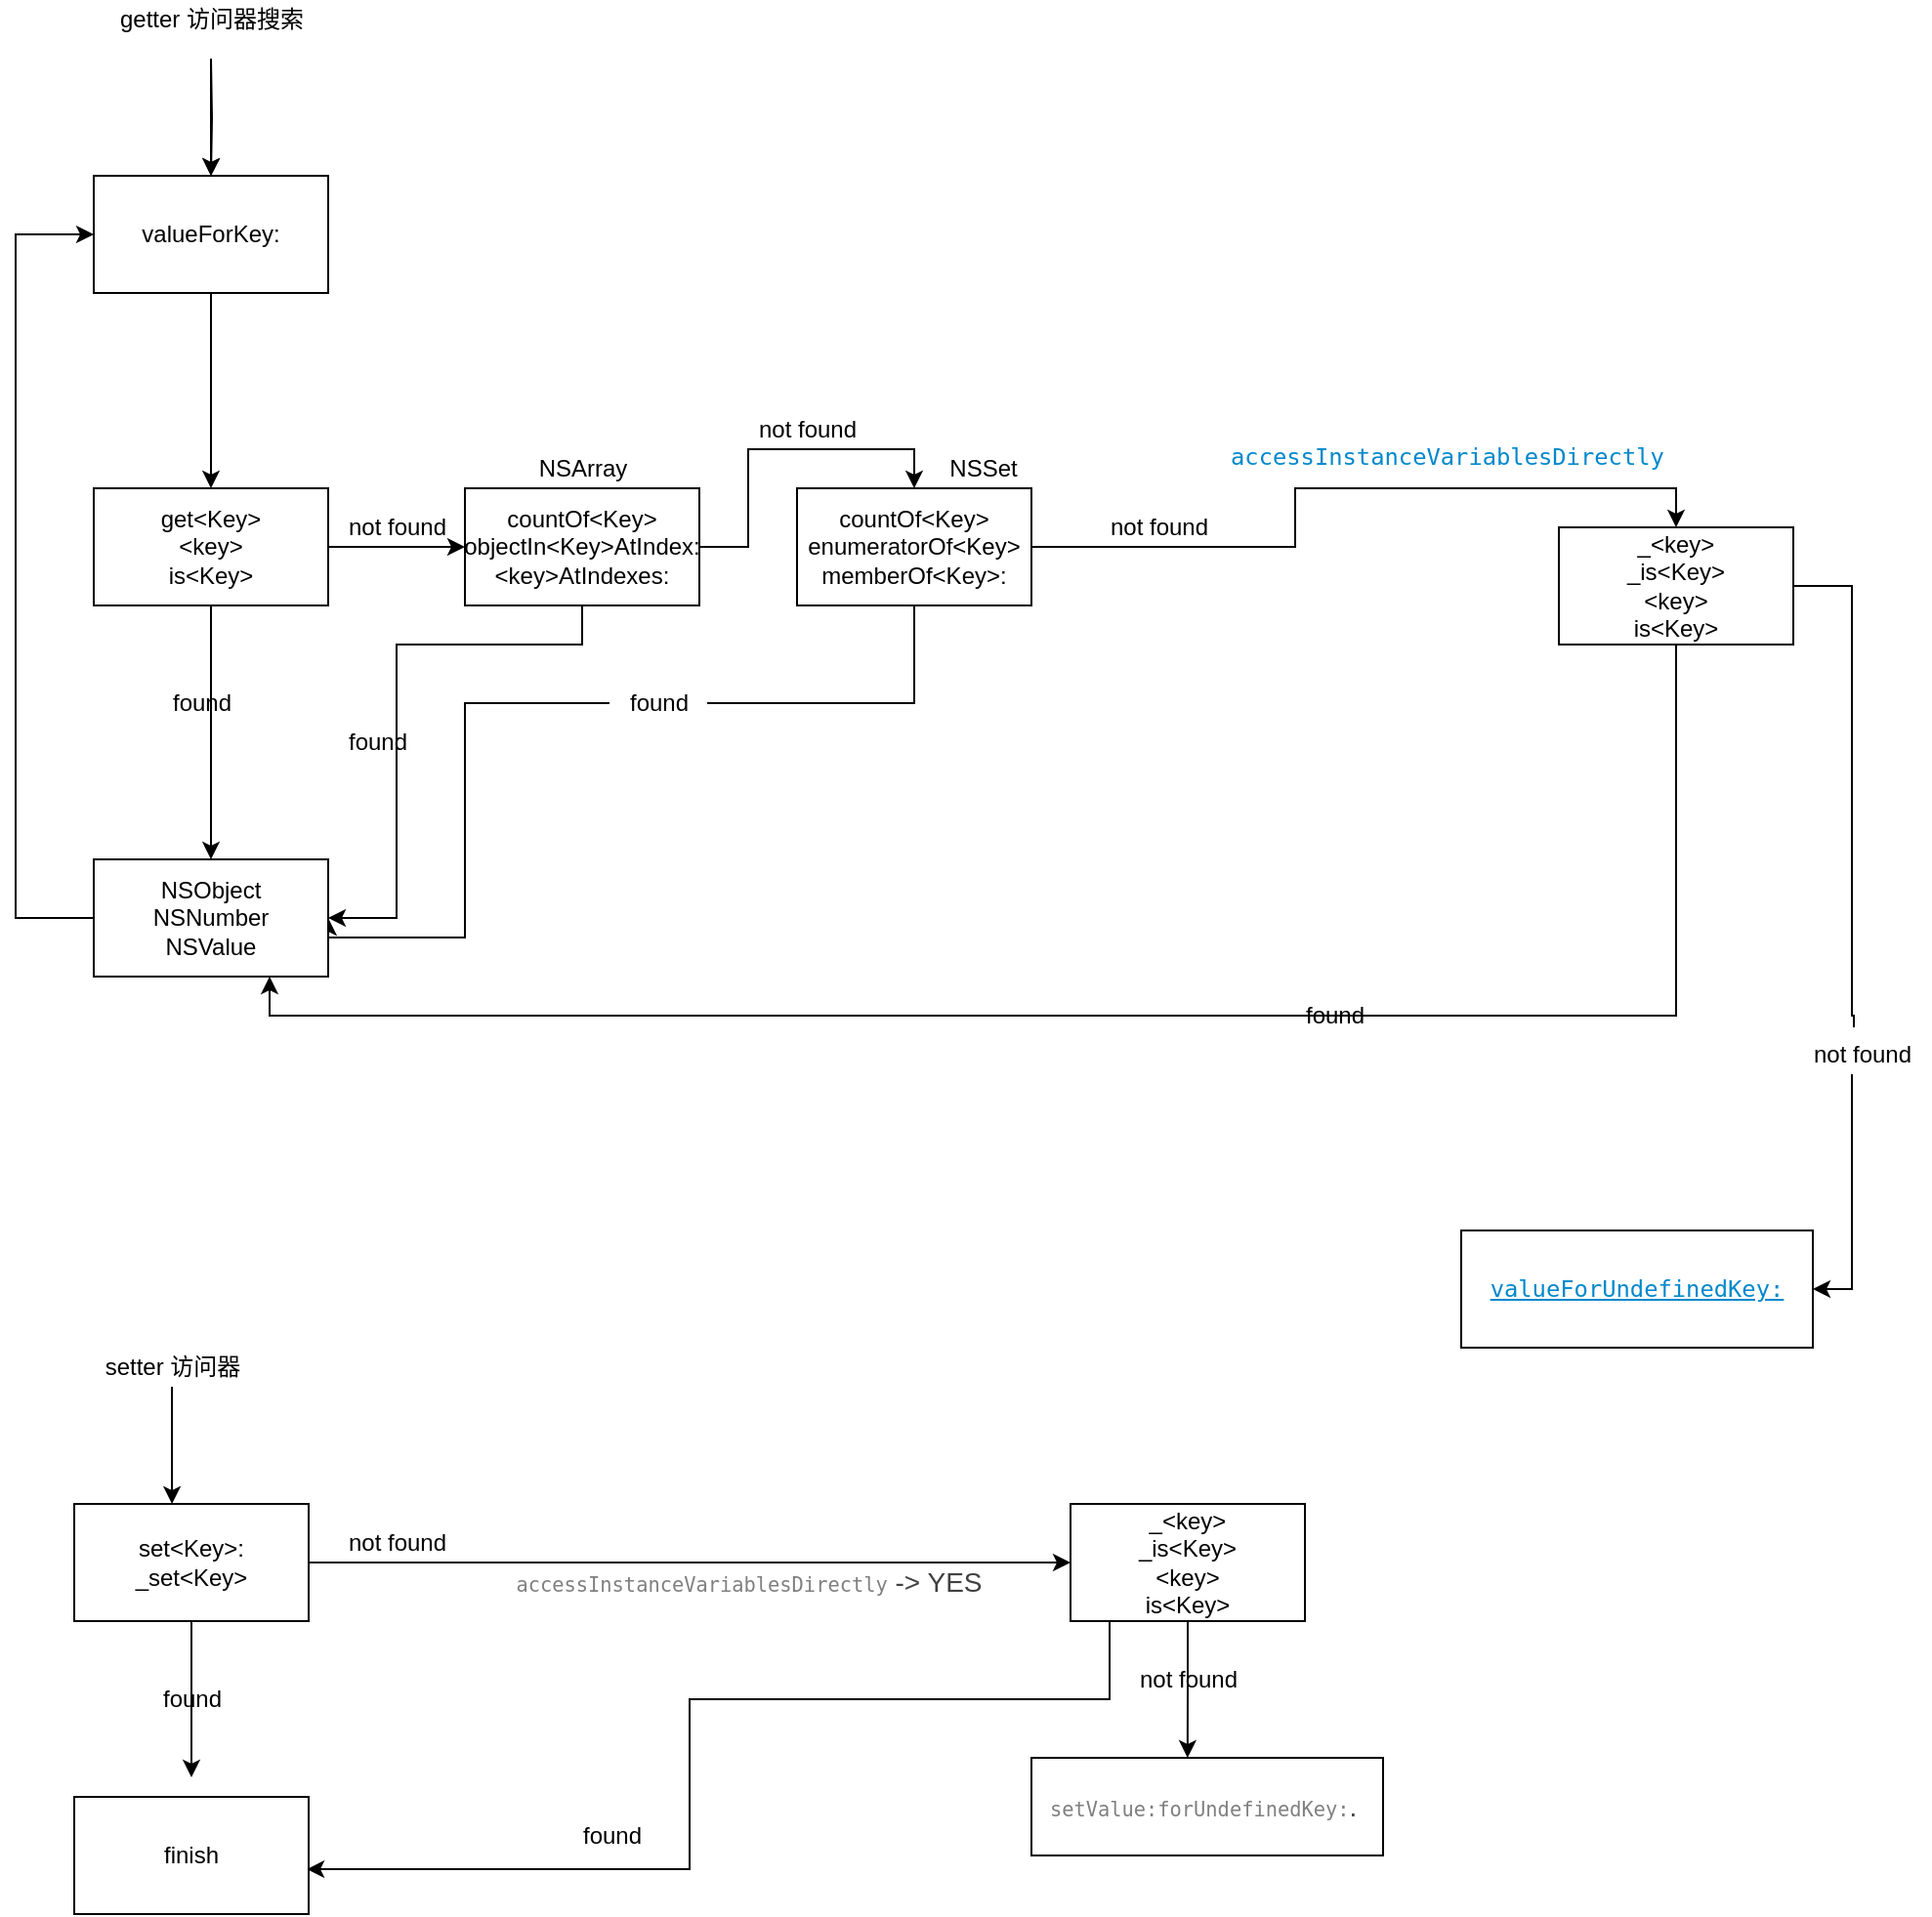 <mxfile version="14.9.6" type="device" pages="2"><diagram id="p4H3hpoomz4MHXwwsyLN" name="第 1 页"><mxGraphModel dx="1106" dy="924" grid="1" gridSize="10" guides="1" tooltips="1" connect="1" arrows="1" fold="1" page="1" pageScale="1" pageWidth="827" pageHeight="1169" math="0" shadow="0"><root><mxCell id="0"/><mxCell id="1" parent="0"/><mxCell id="HhaJb8Fryq_gTnAkz3De-5" value="" style="edgeStyle=orthogonalEdgeStyle;rounded=0;orthogonalLoop=1;jettySize=auto;html=1;" edge="1" parent="1" source="HhaJb8Fryq_gTnAkz3De-1" target="HhaJb8Fryq_gTnAkz3De-2"><mxGeometry relative="1" as="geometry"/></mxCell><mxCell id="HhaJb8Fryq_gTnAkz3De-1" value="valueForKey:" style="rounded=0;whiteSpace=wrap;html=1;" vertex="1" parent="1"><mxGeometry x="150" y="220" width="120" height="60" as="geometry"/></mxCell><mxCell id="HhaJb8Fryq_gTnAkz3De-22" value="" style="edgeStyle=orthogonalEdgeStyle;rounded=0;orthogonalLoop=1;jettySize=auto;html=1;" edge="1" parent="1" source="HhaJb8Fryq_gTnAkz3De-2" target="HhaJb8Fryq_gTnAkz3De-7"><mxGeometry relative="1" as="geometry"/></mxCell><mxCell id="HhaJb8Fryq_gTnAkz3De-26" style="edgeStyle=orthogonalEdgeStyle;rounded=0;orthogonalLoop=1;jettySize=auto;html=1;entryX=0.5;entryY=0;entryDx=0;entryDy=0;" edge="1" parent="1" source="HhaJb8Fryq_gTnAkz3De-2" target="HhaJb8Fryq_gTnAkz3De-24"><mxGeometry relative="1" as="geometry"/></mxCell><mxCell id="HhaJb8Fryq_gTnAkz3De-2" value="get&amp;lt;Key&amp;gt;&lt;br&gt;&amp;lt;key&amp;gt;&lt;br&gt;is&amp;lt;Key&amp;gt;" style="rounded=0;whiteSpace=wrap;html=1;" vertex="1" parent="1"><mxGeometry x="150" y="380" width="120" height="60" as="geometry"/></mxCell><mxCell id="HhaJb8Fryq_gTnAkz3De-3" value="" style="endArrow=classic;html=1;entryX=0.5;entryY=0;entryDx=0;entryDy=0;" edge="1" parent="1" target="HhaJb8Fryq_gTnAkz3De-1"><mxGeometry width="50" height="50" relative="1" as="geometry"><mxPoint x="210" y="160" as="sourcePoint"/><mxPoint x="380" y="430" as="targetPoint"/></mxGeometry></mxCell><mxCell id="HhaJb8Fryq_gTnAkz3De-20" style="edgeStyle=orthogonalEdgeStyle;rounded=0;orthogonalLoop=1;jettySize=auto;html=1;entryX=0.5;entryY=0;entryDx=0;entryDy=0;" edge="1" parent="1" source="HhaJb8Fryq_gTnAkz3De-7" target="HhaJb8Fryq_gTnAkz3De-8"><mxGeometry relative="1" as="geometry"/></mxCell><mxCell id="HhaJb8Fryq_gTnAkz3De-28" style="edgeStyle=orthogonalEdgeStyle;rounded=0;orthogonalLoop=1;jettySize=auto;html=1;entryX=1;entryY=0.5;entryDx=0;entryDy=0;" edge="1" parent="1" source="HhaJb8Fryq_gTnAkz3De-7" target="HhaJb8Fryq_gTnAkz3De-24"><mxGeometry relative="1" as="geometry"><Array as="points"><mxPoint x="400" y="460"/><mxPoint x="305" y="460"/><mxPoint x="305" y="600"/></Array></mxGeometry></mxCell><mxCell id="HhaJb8Fryq_gTnAkz3De-7" value="countOf&amp;lt;Key&amp;gt;&lt;br&gt;objectIn&amp;lt;Key&amp;gt;AtIndex:&lt;br&gt;&amp;lt;key&amp;gt;AtIndexes:" style="rounded=0;whiteSpace=wrap;html=1;" vertex="1" parent="1"><mxGeometry x="340" y="380" width="120" height="60" as="geometry"/></mxCell><mxCell id="HhaJb8Fryq_gTnAkz3De-16" style="edgeStyle=orthogonalEdgeStyle;rounded=0;orthogonalLoop=1;jettySize=auto;html=1;entryX=0.5;entryY=0;entryDx=0;entryDy=0;" edge="1" parent="1" source="HhaJb8Fryq_gTnAkz3De-8" target="HhaJb8Fryq_gTnAkz3De-13"><mxGeometry relative="1" as="geometry"/></mxCell><mxCell id="HhaJb8Fryq_gTnAkz3De-29" style="edgeStyle=orthogonalEdgeStyle;rounded=0;orthogonalLoop=1;jettySize=auto;html=1;entryX=1;entryY=0.5;entryDx=0;entryDy=0;startArrow=none;" edge="1" parent="1" source="HhaJb8Fryq_gTnAkz3De-33" target="HhaJb8Fryq_gTnAkz3De-24"><mxGeometry relative="1" as="geometry"><Array as="points"><mxPoint x="340" y="490"/><mxPoint x="340" y="610"/><mxPoint x="270" y="610"/></Array></mxGeometry></mxCell><mxCell id="HhaJb8Fryq_gTnAkz3De-8" value="countOf&amp;lt;Key&amp;gt;&lt;br&gt;enumeratorOf&amp;lt;Key&amp;gt;&lt;br&gt;memberOf&amp;lt;Key&amp;gt;:" style="rounded=0;whiteSpace=wrap;html=1;" vertex="1" parent="1"><mxGeometry x="510" y="380" width="120" height="60" as="geometry"/></mxCell><mxCell id="HhaJb8Fryq_gTnAkz3De-9" value="NSArray" style="text;html=1;resizable=0;autosize=1;align=center;verticalAlign=middle;points=[];fillColor=none;strokeColor=none;rounded=0;" vertex="1" parent="1"><mxGeometry x="370" y="360" width="60" height="20" as="geometry"/></mxCell><mxCell id="HhaJb8Fryq_gTnAkz3De-10" value="NSSet" style="text;html=1;resizable=0;autosize=1;align=center;verticalAlign=middle;points=[];fillColor=none;strokeColor=none;rounded=0;" vertex="1" parent="1"><mxGeometry x="580" y="360" width="50" height="20" as="geometry"/></mxCell><mxCell id="HhaJb8Fryq_gTnAkz3De-30" style="edgeStyle=orthogonalEdgeStyle;rounded=0;orthogonalLoop=1;jettySize=auto;html=1;entryX=0.75;entryY=1;entryDx=0;entryDy=0;" edge="1" parent="1" source="HhaJb8Fryq_gTnAkz3De-13" target="HhaJb8Fryq_gTnAkz3De-24"><mxGeometry relative="1" as="geometry"><Array as="points"><mxPoint x="960" y="650"/><mxPoint x="240" y="650"/></Array></mxGeometry></mxCell><mxCell id="HhaJb8Fryq_gTnAkz3De-36" style="edgeStyle=orthogonalEdgeStyle;rounded=0;orthogonalLoop=1;jettySize=auto;html=1;entryX=1;entryY=0.5;entryDx=0;entryDy=0;startArrow=none;" edge="1" parent="1" target="HhaJb8Fryq_gTnAkz3De-25"><mxGeometry relative="1" as="geometry"><mxPoint x="1050" y="680" as="sourcePoint"/><Array as="points"><mxPoint x="1050" y="790"/></Array></mxGeometry></mxCell><mxCell id="HhaJb8Fryq_gTnAkz3De-13" value="_&amp;lt;key&amp;gt;&lt;br&gt;_is&amp;lt;Key&amp;gt;&lt;br&gt;&amp;lt;key&amp;gt;&lt;br&gt;is&amp;lt;Key&amp;gt;" style="rounded=0;whiteSpace=wrap;html=1;" vertex="1" parent="1"><mxGeometry x="900" y="400" width="120" height="60" as="geometry"/></mxCell><mxCell id="HhaJb8Fryq_gTnAkz3De-18" value="&lt;meta charset=&quot;utf-8&quot;&gt;&lt;a href=&quot;https://developer.apple.com/library/archive/documentation/LegacyTechnologies/WebObjects/WebObjects_3.5/Reference/Frameworks/ObjC/EOF/EOControl/Classes/NSObjectAdditions/Description.html#//apple_ref/occ/clm/NSObject/accessInstanceVariablesDirectly&quot; style=&quot;background: rgb(255, 255, 255); border: 0px; font-size: 11.9px; margin: 0px; outline: 0px; padding: 0px; vertical-align: baseline; color: rgb(0, 136, 204); text-decoration: none; font-family: menlo, monospace; font-style: normal; font-weight: 400; letter-spacing: normal; text-align: left; text-indent: 0px; text-transform: none; word-spacing: 0px;&quot;&gt;accessInstanceVariablesDirectly&lt;/a&gt;" style="text;whiteSpace=wrap;html=1;" vertex="1" parent="1"><mxGeometry x="730" y="350" width="250" height="30" as="geometry"/></mxCell><mxCell id="HhaJb8Fryq_gTnAkz3De-19" value="not found" style="text;html=1;resizable=0;autosize=1;align=center;verticalAlign=middle;points=[];fillColor=none;strokeColor=none;rounded=0;" vertex="1" parent="1"><mxGeometry x="660" y="390" width="70" height="20" as="geometry"/></mxCell><mxCell id="HhaJb8Fryq_gTnAkz3De-21" value="not found" style="text;html=1;resizable=0;autosize=1;align=center;verticalAlign=middle;points=[];fillColor=none;strokeColor=none;rounded=0;" vertex="1" parent="1"><mxGeometry x="480" y="340" width="70" height="20" as="geometry"/></mxCell><mxCell id="HhaJb8Fryq_gTnAkz3De-23" value="not found" style="text;html=1;resizable=0;autosize=1;align=center;verticalAlign=middle;points=[];fillColor=none;strokeColor=none;rounded=0;" vertex="1" parent="1"><mxGeometry x="270" y="390" width="70" height="20" as="geometry"/></mxCell><mxCell id="HhaJb8Fryq_gTnAkz3De-27" style="edgeStyle=orthogonalEdgeStyle;rounded=0;orthogonalLoop=1;jettySize=auto;html=1;entryX=0;entryY=0.5;entryDx=0;entryDy=0;" edge="1" parent="1" source="HhaJb8Fryq_gTnAkz3De-24" target="HhaJb8Fryq_gTnAkz3De-1"><mxGeometry relative="1" as="geometry"><Array as="points"><mxPoint x="110" y="600"/><mxPoint x="110" y="250"/></Array></mxGeometry></mxCell><mxCell id="HhaJb8Fryq_gTnAkz3De-24" value="NSObject&lt;br&gt;NSNumber&lt;br&gt;NSValue" style="rounded=0;whiteSpace=wrap;html=1;" vertex="1" parent="1"><mxGeometry x="150" y="570" width="120" height="60" as="geometry"/></mxCell><mxCell id="HhaJb8Fryq_gTnAkz3De-25" value="&lt;a href=&quot;https://developer.apple.com/documentation/objectivec/nsobject/1413457-value&quot; class=&quot;urlLink&quot; style=&quot;background: rgb(255 , 255 , 255) ; border: 0px ; font-size: 11.9px ; margin: 0px ; outline: 0px ; padding: 0px ; vertical-align: baseline ; color: rgb(0 , 136 , 204) ; font-family: &amp;#34;menlo&amp;#34; , monospace ; text-align: left&quot;&gt;valueForUndefinedKey:&lt;/a&gt;" style="rounded=0;whiteSpace=wrap;html=1;" vertex="1" parent="1"><mxGeometry x="850" y="760" width="180" height="60" as="geometry"/></mxCell><mxCell id="HhaJb8Fryq_gTnAkz3De-31" value="found" style="text;html=1;resizable=0;autosize=1;align=center;verticalAlign=middle;points=[];fillColor=none;strokeColor=none;rounded=0;" vertex="1" parent="1"><mxGeometry x="270" y="500" width="50" height="20" as="geometry"/></mxCell><mxCell id="HhaJb8Fryq_gTnAkz3De-32" value="found" style="text;html=1;resizable=0;autosize=1;align=center;verticalAlign=middle;points=[];fillColor=none;strokeColor=none;rounded=0;" vertex="1" parent="1"><mxGeometry x="180" y="480" width="50" height="20" as="geometry"/></mxCell><mxCell id="HhaJb8Fryq_gTnAkz3De-33" value="found" style="text;html=1;resizable=0;autosize=1;align=center;verticalAlign=middle;points=[];fillColor=none;strokeColor=none;rounded=0;" vertex="1" parent="1"><mxGeometry x="414" y="480" width="50" height="20" as="geometry"/></mxCell><mxCell id="HhaJb8Fryq_gTnAkz3De-34" value="" style="edgeStyle=orthogonalEdgeStyle;rounded=0;orthogonalLoop=1;jettySize=auto;html=1;entryX=1;entryY=0.5;entryDx=0;entryDy=0;endArrow=none;" edge="1" parent="1" source="HhaJb8Fryq_gTnAkz3De-8" target="HhaJb8Fryq_gTnAkz3De-33"><mxGeometry relative="1" as="geometry"><mxPoint x="570" y="440" as="sourcePoint"/><mxPoint x="270" y="600" as="targetPoint"/><Array as="points"><mxPoint x="570" y="490"/></Array></mxGeometry></mxCell><mxCell id="HhaJb8Fryq_gTnAkz3De-35" value="found" style="text;html=1;resizable=0;autosize=1;align=center;verticalAlign=middle;points=[];fillColor=none;strokeColor=none;rounded=0;" vertex="1" parent="1"><mxGeometry x="760" y="640" width="50" height="20" as="geometry"/></mxCell><mxCell id="HhaJb8Fryq_gTnAkz3De-37" value="not found" style="text;html=1;resizable=0;autosize=1;align=center;verticalAlign=middle;points=[];fillColor=none;strokeColor=none;rounded=0;" vertex="1" parent="1"><mxGeometry x="1020" y="660" width="70" height="20" as="geometry"/></mxCell><mxCell id="HhaJb8Fryq_gTnAkz3De-38" value="" style="edgeStyle=orthogonalEdgeStyle;rounded=0;orthogonalLoop=1;jettySize=auto;html=1;endArrow=none;exitX=1;exitY=0.5;exitDx=0;exitDy=0;" edge="1" parent="1" source="HhaJb8Fryq_gTnAkz3De-13"><mxGeometry relative="1" as="geometry"><mxPoint x="900" y="430" as="sourcePoint"/><mxPoint x="1051" y="656" as="targetPoint"/><Array as="points"><mxPoint x="1050" y="430"/><mxPoint x="1050" y="650"/><mxPoint x="1051" y="650"/></Array></mxGeometry></mxCell><mxCell id="HhaJb8Fryq_gTnAkz3De-42" value="" style="edgeStyle=orthogonalEdgeStyle;rounded=0;orthogonalLoop=1;jettySize=auto;html=1;" edge="1" parent="1" target="HhaJb8Fryq_gTnAkz3De-1"><mxGeometry relative="1" as="geometry"><mxPoint x="210" y="160" as="sourcePoint"/></mxGeometry></mxCell><mxCell id="HhaJb8Fryq_gTnAkz3De-41" value="getter 访问器搜索" style="text;html=1;resizable=0;autosize=1;align=center;verticalAlign=middle;points=[];fillColor=none;strokeColor=none;rounded=0;" vertex="1" parent="1"><mxGeometry x="155" y="130" width="110" height="20" as="geometry"/></mxCell><mxCell id="HhaJb8Fryq_gTnAkz3De-47" style="edgeStyle=orthogonalEdgeStyle;rounded=0;orthogonalLoop=1;jettySize=auto;html=1;" edge="1" parent="1" source="HhaJb8Fryq_gTnAkz3De-43"><mxGeometry relative="1" as="geometry"><mxPoint x="200" y="1040" as="targetPoint"/></mxGeometry></mxCell><mxCell id="HhaJb8Fryq_gTnAkz3De-48" style="edgeStyle=orthogonalEdgeStyle;rounded=0;orthogonalLoop=1;jettySize=auto;html=1;entryX=0;entryY=0.5;entryDx=0;entryDy=0;" edge="1" parent="1" source="HhaJb8Fryq_gTnAkz3De-43" target="HhaJb8Fryq_gTnAkz3De-52"><mxGeometry relative="1" as="geometry"/></mxCell><mxCell id="HhaJb8Fryq_gTnAkz3De-43" value="set&amp;lt;Key&amp;gt;:&lt;br&gt;_set&amp;lt;Key&amp;gt;" style="rounded=0;whiteSpace=wrap;html=1;" vertex="1" parent="1"><mxGeometry x="140" y="900" width="120" height="60" as="geometry"/></mxCell><mxCell id="HhaJb8Fryq_gTnAkz3De-44" value="&lt;code class=&quot;code-voice&quot; style=&quot;background: rgb(255 , 255 , 255) ; border: 0px ; font-size: 0.85em ; margin: 0px ; outline: 0px ; padding: 0px ; vertical-align: baseline ; color: rgb(128 , 128 , 128) ; font-family: &amp;#34;menlo&amp;#34; , monospace ; overflow-wrap: break-word ; text-align: left&quot;&gt;setValue:forUndefinedKey:&lt;/code&gt;&lt;font style=&quot;background: rgb(255 , 255 , 255) ; border: 0px ; font-size: 14px ; margin: 0px ; outline: 0px ; padding: 0px ; vertical-align: inherit ; color: rgb(65 , 65 , 65) ; font-family: &amp;#34;helvetica&amp;#34; , &amp;#34;arial&amp;#34; , sans-serif ; text-align: left&quot;&gt;&lt;font style=&quot;background: transparent ; border: 0px ; margin: 0px ; outline: 0px ; padding: 0px ; vertical-align: inherit&quot;&gt;.&amp;nbsp;&lt;/font&gt;&lt;/font&gt;" style="rounded=0;whiteSpace=wrap;html=1;" vertex="1" parent="1"><mxGeometry x="630" y="1030" width="180" height="50" as="geometry"/></mxCell><mxCell id="HhaJb8Fryq_gTnAkz3De-46" style="edgeStyle=orthogonalEdgeStyle;rounded=0;orthogonalLoop=1;jettySize=auto;html=1;entryX=0.417;entryY=0;entryDx=0;entryDy=0;entryPerimeter=0;" edge="1" parent="1" source="HhaJb8Fryq_gTnAkz3De-45" target="HhaJb8Fryq_gTnAkz3De-43"><mxGeometry relative="1" as="geometry"/></mxCell><mxCell id="HhaJb8Fryq_gTnAkz3De-45" value="setter 访问器" style="text;html=1;resizable=0;autosize=1;align=center;verticalAlign=middle;points=[];fillColor=none;strokeColor=none;rounded=0;" vertex="1" parent="1"><mxGeometry x="150" y="820" width="80" height="20" as="geometry"/></mxCell><mxCell id="HhaJb8Fryq_gTnAkz3De-49" value="&lt;code class=&quot;code-voice&quot; style=&quot;background: rgb(255 , 255 , 255) ; border: 0px ; font-size: 0.85em ; margin: 0px ; outline: 0px ; padding: 0px ; vertical-align: baseline ; color: rgb(128 , 128 , 128) ; font-family: &amp;#34;menlo&amp;#34; , monospace ; overflow-wrap: break-word ; text-align: left&quot;&gt;accessInstanceVariablesDirectly&lt;/code&gt;&lt;span style=&quot;color: rgb(65 , 65 , 65) ; font-family: &amp;#34;helvetica&amp;#34; , &amp;#34;arial&amp;#34; , sans-serif ; font-size: 14px ; text-align: left ; background-color: rgb(255 , 255 , 255)&quot;&gt;&amp;nbsp;-&amp;gt; YES&lt;br&gt;&lt;/span&gt;" style="text;html=1;resizable=0;autosize=1;align=center;verticalAlign=middle;points=[];fillColor=none;strokeColor=none;rounded=0;" vertex="1" parent="1"><mxGeometry x="360" y="930" width="250" height="20" as="geometry"/></mxCell><mxCell id="HhaJb8Fryq_gTnAkz3De-50" value="not found" style="text;html=1;resizable=0;autosize=1;align=center;verticalAlign=middle;points=[];fillColor=none;strokeColor=none;rounded=0;" vertex="1" parent="1"><mxGeometry x="270" y="910" width="70" height="20" as="geometry"/></mxCell><mxCell id="HhaJb8Fryq_gTnAkz3De-53" style="edgeStyle=orthogonalEdgeStyle;rounded=0;orthogonalLoop=1;jettySize=auto;html=1;entryX=0.444;entryY=0;entryDx=0;entryDy=0;entryPerimeter=0;" edge="1" parent="1" source="HhaJb8Fryq_gTnAkz3De-52" target="HhaJb8Fryq_gTnAkz3De-44"><mxGeometry relative="1" as="geometry"/></mxCell><mxCell id="HhaJb8Fryq_gTnAkz3De-60" style="edgeStyle=orthogonalEdgeStyle;rounded=0;orthogonalLoop=1;jettySize=auto;html=1;entryX=0.992;entryY=0.617;entryDx=0;entryDy=0;entryPerimeter=0;" edge="1" parent="1" source="HhaJb8Fryq_gTnAkz3De-52" target="HhaJb8Fryq_gTnAkz3De-56"><mxGeometry relative="1" as="geometry"><Array as="points"><mxPoint x="670" y="1000"/><mxPoint x="455" y="1000"/><mxPoint x="455" y="1087"/></Array></mxGeometry></mxCell><mxCell id="HhaJb8Fryq_gTnAkz3De-52" value="_&amp;lt;key&amp;gt;&lt;br&gt;_is&amp;lt;Key&amp;gt;&lt;br&gt;&amp;lt;key&amp;gt;&lt;br&gt;is&amp;lt;Key&amp;gt;" style="rounded=0;whiteSpace=wrap;html=1;" vertex="1" parent="1"><mxGeometry x="650" y="900" width="120" height="60" as="geometry"/></mxCell><mxCell id="HhaJb8Fryq_gTnAkz3De-54" value="not found" style="text;html=1;resizable=0;autosize=1;align=center;verticalAlign=middle;points=[];fillColor=none;strokeColor=none;rounded=0;" vertex="1" parent="1"><mxGeometry x="675" y="980" width="70" height="20" as="geometry"/></mxCell><mxCell id="HhaJb8Fryq_gTnAkz3De-56" value="finish" style="rounded=0;whiteSpace=wrap;html=1;" vertex="1" parent="1"><mxGeometry x="140" y="1050" width="120" height="60" as="geometry"/></mxCell><mxCell id="HhaJb8Fryq_gTnAkz3De-57" value="found" style="text;html=1;resizable=0;autosize=1;align=center;verticalAlign=middle;points=[];fillColor=none;strokeColor=none;rounded=0;" vertex="1" parent="1"><mxGeometry x="175" y="990" width="50" height="20" as="geometry"/></mxCell><mxCell id="HhaJb8Fryq_gTnAkz3De-58" value="found" style="text;html=1;resizable=0;autosize=1;align=center;verticalAlign=middle;points=[];fillColor=none;strokeColor=none;rounded=0;" vertex="1" parent="1"><mxGeometry x="390" y="1060" width="50" height="20" as="geometry"/></mxCell></root></mxGraphModel></diagram><diagram id="1OHmiBLGqPB2gkUNlrd0" name="第 2 页"><mxGraphModel dx="1786" dy="1692" grid="1" gridSize="10" guides="1" tooltips="1" connect="1" arrows="1" fold="1" page="1" pageScale="1" pageWidth="1200" pageHeight="1600" math="0" shadow="0"><root><mxCell id="T8Y95Ft2KKo53qRb1iJj-0"/><mxCell id="T8Y95Ft2KKo53qRb1iJj-1" parent="T8Y95Ft2KKo53qRb1iJj-0"/><mxCell id="T8Y95Ft2KKo53qRb1iJj-17" style="edgeStyle=orthogonalEdgeStyle;rounded=0;orthogonalLoop=1;jettySize=auto;html=1;strokeColor=#000099;" edge="1" parent="T8Y95Ft2KKo53qRb1iJj-1" source="T8Y95Ft2KKo53qRb1iJj-2"><mxGeometry relative="1" as="geometry"><mxPoint x="-230" y="479" as="targetPoint"/><Array as="points"><mxPoint x="160" y="420"/><mxPoint x="-230" y="420"/><mxPoint x="-230" y="480"/></Array></mxGeometry></mxCell><mxCell id="T8Y95Ft2KKo53qRb1iJj-30" style="edgeStyle=orthogonalEdgeStyle;rounded=0;orthogonalLoop=1;jettySize=auto;html=1;entryX=0.575;entryY=-0.017;entryDx=0;entryDy=0;entryPerimeter=0;strokeColor=#999900;" edge="1" parent="T8Y95Ft2KKo53qRb1iJj-1" source="T8Y95Ft2KKo53qRb1iJj-2" target="T8Y95Ft2KKo53qRb1iJj-12"><mxGeometry relative="1" as="geometry"><Array as="points"><mxPoint x="130" y="410"/><mxPoint x="79" y="410"/></Array></mxGeometry></mxCell><mxCell id="T8Y95Ft2KKo53qRb1iJj-2" value="Auction" style="rounded=0;whiteSpace=wrap;html=1;" vertex="1" parent="T8Y95Ft2KKo53qRb1iJj-1"><mxGeometry x="100" y="280" width="120" height="60" as="geometry"/></mxCell><mxCell id="T8Y95Ft2KKo53qRb1iJj-18" style="edgeStyle=orthogonalEdgeStyle;rounded=0;orthogonalLoop=1;jettySize=auto;html=1;strokeColor=#000099;" edge="1" parent="T8Y95Ft2KKo53qRb1iJj-1" source="T8Y95Ft2KKo53qRb1iJj-3"><mxGeometry relative="1" as="geometry"><mxPoint x="-200" y="477" as="targetPoint"/><Array as="points"><mxPoint x="320" y="430"/><mxPoint x="-200" y="430"/><mxPoint x="-200" y="477"/></Array></mxGeometry></mxCell><mxCell id="T8Y95Ft2KKo53qRb1iJj-25" style="edgeStyle=orthogonalEdgeStyle;rounded=0;orthogonalLoop=1;jettySize=auto;html=1;entryX=0.358;entryY=-0.083;entryDx=0;entryDy=0;entryPerimeter=0;strokeColor=#009900;" edge="1" parent="T8Y95Ft2KKo53qRb1iJj-1" source="T8Y95Ft2KKo53qRb1iJj-3" target="T8Y95Ft2KKo53qRb1iJj-13"><mxGeometry relative="1" as="geometry"><Array as="points"><mxPoint x="340" y="410"/><mxPoint x="373" y="410"/></Array></mxGeometry></mxCell><mxCell id="T8Y95Ft2KKo53qRb1iJj-28" style="edgeStyle=orthogonalEdgeStyle;rounded=0;orthogonalLoop=1;jettySize=auto;html=1;entryX=0.25;entryY=0;entryDx=0;entryDy=0;strokeColor=#990099;" edge="1" parent="T8Y95Ft2KKo53qRb1iJj-1" source="T8Y95Ft2KKo53qRb1iJj-3" target="T8Y95Ft2KKo53qRb1iJj-14"><mxGeometry relative="1" as="geometry"><Array as="points"><mxPoint x="290" y="450"/><mxPoint x="690" y="450"/></Array></mxGeometry></mxCell><mxCell id="T8Y95Ft2KKo53qRb1iJj-29" style="edgeStyle=orthogonalEdgeStyle;rounded=0;orthogonalLoop=1;jettySize=auto;html=1;entryX=0.75;entryY=0;entryDx=0;entryDy=0;strokeColor=#999900;" edge="1" parent="T8Y95Ft2KKo53qRb1iJj-1" source="T8Y95Ft2KKo53qRb1iJj-3" target="T8Y95Ft2KKo53qRb1iJj-12"><mxGeometry relative="1" as="geometry"><Array as="points"><mxPoint x="310" y="370"/><mxPoint x="100" y="370"/></Array></mxGeometry></mxCell><mxCell id="T8Y95Ft2KKo53qRb1iJj-3" value="Artist" style="rounded=0;whiteSpace=wrap;html=1;" vertex="1" parent="T8Y95Ft2KKo53qRb1iJj-1"><mxGeometry x="260" y="280" width="120" height="60" as="geometry"/></mxCell><mxCell id="T8Y95Ft2KKo53qRb1iJj-24" style="edgeStyle=orthogonalEdgeStyle;rounded=0;orthogonalLoop=1;jettySize=auto;html=1;entryX=0.75;entryY=0;entryDx=0;entryDy=0;strokeColor=#009900;" edge="1" parent="T8Y95Ft2KKo53qRb1iJj-1" source="T8Y95Ft2KKo53qRb1iJj-4" target="T8Y95Ft2KKo53qRb1iJj-13"><mxGeometry relative="1" as="geometry"/></mxCell><mxCell id="T8Y95Ft2KKo53qRb1iJj-27" style="edgeStyle=orthogonalEdgeStyle;rounded=0;orthogonalLoop=1;jettySize=auto;html=1;entryX=0.5;entryY=0;entryDx=0;entryDy=0;strokeColor=#990099;" edge="1" parent="T8Y95Ft2KKo53qRb1iJj-1" source="T8Y95Ft2KKo53qRb1iJj-4" target="T8Y95Ft2KKo53qRb1iJj-14"><mxGeometry relative="1" as="geometry"><Array as="points"><mxPoint x="520" y="440"/><mxPoint x="720" y="440"/></Array></mxGeometry></mxCell><mxCell id="T8Y95Ft2KKo53qRb1iJj-31" style="edgeStyle=orthogonalEdgeStyle;rounded=0;orthogonalLoop=1;jettySize=auto;html=1;entryX=0.858;entryY=-0.017;entryDx=0;entryDy=0;entryPerimeter=0;strokeColor=#999900;" edge="1" parent="T8Y95Ft2KKo53qRb1iJj-1" source="T8Y95Ft2KKo53qRb1iJj-4" target="T8Y95Ft2KKo53qRb1iJj-12"><mxGeometry relative="1" as="geometry"><Array as="points"><mxPoint x="480" y="380"/><mxPoint x="113" y="380"/></Array></mxGeometry></mxCell><mxCell id="T8Y95Ft2KKo53qRb1iJj-4" value="Lot" style="rounded=0;whiteSpace=wrap;html=1;" vertex="1" parent="T8Y95Ft2KKo53qRb1iJj-1"><mxGeometry x="420" y="280" width="120" height="60" as="geometry"/></mxCell><mxCell id="T8Y95Ft2KKo53qRb1iJj-5" value="AuctionHouse" style="rounded=0;whiteSpace=wrap;html=1;" vertex="1" parent="T8Y95Ft2KKo53qRb1iJj-1"><mxGeometry x="-60" y="280" width="120" height="60" as="geometry"/></mxCell><mxCell id="T8Y95Ft2KKo53qRb1iJj-23" style="edgeStyle=orthogonalEdgeStyle;rounded=0;orthogonalLoop=1;jettySize=auto;html=1;entryX=0.5;entryY=0;entryDx=0;entryDy=0;strokeColor=#009900;" edge="1" parent="T8Y95Ft2KKo53qRb1iJj-1" source="T8Y95Ft2KKo53qRb1iJj-6" target="T8Y95Ft2KKo53qRb1iJj-13"><mxGeometry relative="1" as="geometry"><Array as="points"><mxPoint x="630" y="390"/><mxPoint x="390" y="390"/></Array></mxGeometry></mxCell><mxCell id="T8Y95Ft2KKo53qRb1iJj-6" value="Article" style="rounded=0;whiteSpace=wrap;html=1;" vertex="1" parent="T8Y95Ft2KKo53qRb1iJj-1"><mxGeometry x="570" y="280" width="120" height="60" as="geometry"/></mxCell><mxCell id="T8Y95Ft2KKo53qRb1iJj-26" style="edgeStyle=orthogonalEdgeStyle;rounded=0;orthogonalLoop=1;jettySize=auto;html=1;entryX=0.75;entryY=0;entryDx=0;entryDy=0;strokeColor=#990099;" edge="1" parent="T8Y95Ft2KKo53qRb1iJj-1" source="T8Y95Ft2KKo53qRb1iJj-7" target="T8Y95Ft2KKo53qRb1iJj-14"><mxGeometry relative="1" as="geometry"/></mxCell><mxCell id="T8Y95Ft2KKo53qRb1iJj-7" value="User" style="rounded=0;whiteSpace=wrap;html=1;" vertex="1" parent="T8Y95Ft2KKo53qRb1iJj-1"><mxGeometry x="720" y="280" width="120" height="60" as="geometry"/></mxCell><mxCell id="T8Y95Ft2KKo53qRb1iJj-15" style="edgeStyle=orthogonalEdgeStyle;rounded=0;orthogonalLoop=1;jettySize=auto;html=1;strokeColor=#000099;" edge="1" parent="T8Y95Ft2KKo53qRb1iJj-1" source="T8Y95Ft2KKo53qRb1iJj-8" target="T8Y95Ft2KKo53qRb1iJj-11"><mxGeometry relative="1" as="geometry"><Array as="points"><mxPoint x="-320" y="410"/><mxPoint x="-250" y="410"/></Array></mxGeometry></mxCell><mxCell id="T8Y95Ft2KKo53qRb1iJj-8" value="Gallery" style="rounded=0;whiteSpace=wrap;html=1;" vertex="1" parent="T8Y95Ft2KKo53qRb1iJj-1"><mxGeometry x="-380" y="280" width="120" height="60" as="geometry"/></mxCell><mxCell id="T8Y95Ft2KKo53qRb1iJj-16" style="edgeStyle=orthogonalEdgeStyle;rounded=0;orthogonalLoop=1;jettySize=auto;html=1;strokeColor=#000099;entryX=0.325;entryY=0;entryDx=0;entryDy=0;entryPerimeter=0;" edge="1" parent="T8Y95Ft2KKo53qRb1iJj-1" source="T8Y95Ft2KKo53qRb1iJj-9" target="T8Y95Ft2KKo53qRb1iJj-11"><mxGeometry relative="1" as="geometry"><mxPoint x="-240" y="475" as="targetPoint"/><Array as="points"><mxPoint x="-160" y="410"/><mxPoint x="-240" y="410"/><mxPoint x="-240" y="475"/><mxPoint x="-241" y="475"/></Array></mxGeometry></mxCell><mxCell id="T8Y95Ft2KKo53qRb1iJj-9" value="Exhibition" style="rounded=0;whiteSpace=wrap;html=1;" vertex="1" parent="T8Y95Ft2KKo53qRb1iJj-1"><mxGeometry x="-220" y="280" width="120" height="60" as="geometry"/></mxCell><mxCell id="T8Y95Ft2KKo53qRb1iJj-33" style="edgeStyle=orthogonalEdgeStyle;rounded=0;orthogonalLoop=1;jettySize=auto;html=1;entryX=0;entryY=0.5;entryDx=0;entryDy=0;strokeColor=#99004D;" edge="1" parent="T8Y95Ft2KKo53qRb1iJj-1" source="T8Y95Ft2KKo53qRb1iJj-11" target="T8Y95Ft2KKo53qRb1iJj-32"><mxGeometry relative="1" as="geometry"><Array as="points"><mxPoint x="-220" y="670"/><mxPoint x="5" y="670"/><mxPoint x="5" y="750"/></Array></mxGeometry></mxCell><mxCell id="T8Y95Ft2KKo53qRb1iJj-11" value="首页" style="rounded=1;whiteSpace=wrap;html=1;" vertex="1" parent="T8Y95Ft2KKo53qRb1iJj-1"><mxGeometry x="-280" y="480" width="120" height="60" as="geometry"/></mxCell><mxCell id="T8Y95Ft2KKo53qRb1iJj-34" style="edgeStyle=orthogonalEdgeStyle;rounded=0;orthogonalLoop=1;jettySize=auto;html=1;strokeColor=#99004D;" edge="1" parent="T8Y95Ft2KKo53qRb1iJj-1" source="T8Y95Ft2KKo53qRb1iJj-12" target="T8Y95Ft2KKo53qRb1iJj-32"><mxGeometry relative="1" as="geometry"><Array as="points"><mxPoint x="70" y="620"/><mxPoint x="210" y="620"/></Array></mxGeometry></mxCell><mxCell id="T8Y95Ft2KKo53qRb1iJj-12" value="搜索" style="rounded=1;whiteSpace=wrap;html=1;" vertex="1" parent="T8Y95Ft2KKo53qRb1iJj-1"><mxGeometry x="10" y="480" width="120" height="60" as="geometry"/></mxCell><mxCell id="T8Y95Ft2KKo53qRb1iJj-35" style="edgeStyle=orthogonalEdgeStyle;rounded=0;orthogonalLoop=1;jettySize=auto;html=1;entryX=1;entryY=0.5;entryDx=0;entryDy=0;strokeColor=#99004D;" edge="1" parent="T8Y95Ft2KKo53qRb1iJj-1" source="T8Y95Ft2KKo53qRb1iJj-13" target="T8Y95Ft2KKo53qRb1iJj-32"><mxGeometry relative="1" as="geometry"/></mxCell><mxCell id="T8Y95Ft2KKo53qRb1iJj-13" value="发现" style="rounded=1;whiteSpace=wrap;html=1;" vertex="1" parent="T8Y95Ft2KKo53qRb1iJj-1"><mxGeometry x="330" y="480" width="120" height="60" as="geometry"/></mxCell><mxCell id="T8Y95Ft2KKo53qRb1iJj-36" style="edgeStyle=orthogonalEdgeStyle;rounded=0;orthogonalLoop=1;jettySize=auto;html=1;entryX=0.75;entryY=1;entryDx=0;entryDy=0;entryPerimeter=0;strokeColor=#99004D;" edge="1" parent="T8Y95Ft2KKo53qRb1iJj-1" source="T8Y95Ft2KKo53qRb1iJj-14" target="T8Y95Ft2KKo53qRb1iJj-32"><mxGeometry relative="1" as="geometry"><Array as="points"><mxPoint x="720" y="710"/><mxPoint x="455" y="710"/><mxPoint x="455" y="810"/><mxPoint x="230" y="810"/></Array></mxGeometry></mxCell><mxCell id="T8Y95Ft2KKo53qRb1iJj-14" value="我的" style="rounded=1;whiteSpace=wrap;html=1;" vertex="1" parent="T8Y95Ft2KKo53qRb1iJj-1"><mxGeometry x="660" y="480" width="120" height="60" as="geometry"/></mxCell><mxCell id="T8Y95Ft2KKo53qRb1iJj-19" value="CommonLib" style="rounded=0;whiteSpace=wrap;html=1;" vertex="1" parent="T8Y95Ft2KKo53qRb1iJj-1"><mxGeometry x="-290" y="110" width="120" height="60" as="geometry"/></mxCell><mxCell id="T8Y95Ft2KKo53qRb1iJj-21" value="IM" style="rounded=0;whiteSpace=wrap;html=1;" vertex="1" parent="T8Y95Ft2KKo53qRb1iJj-1"><mxGeometry x="-90" y="110" width="120" height="60" as="geometry"/></mxCell><mxCell id="T8Y95Ft2KKo53qRb1iJj-22" value="ArtUIComponent" style="rounded=0;whiteSpace=wrap;html=1;" vertex="1" parent="T8Y95Ft2KKo53qRb1iJj-1"><mxGeometry x="130" y="110" width="120" height="60" as="geometry"/></mxCell><mxCell id="T8Y95Ft2KKo53qRb1iJj-32" value="Router" style="ellipse;whiteSpace=wrap;html=1;aspect=fixed;" vertex="1" parent="T8Y95Ft2KKo53qRb1iJj-1"><mxGeometry x="170" y="710" width="80" height="80" as="geometry"/></mxCell></root></mxGraphModel></diagram></mxfile>